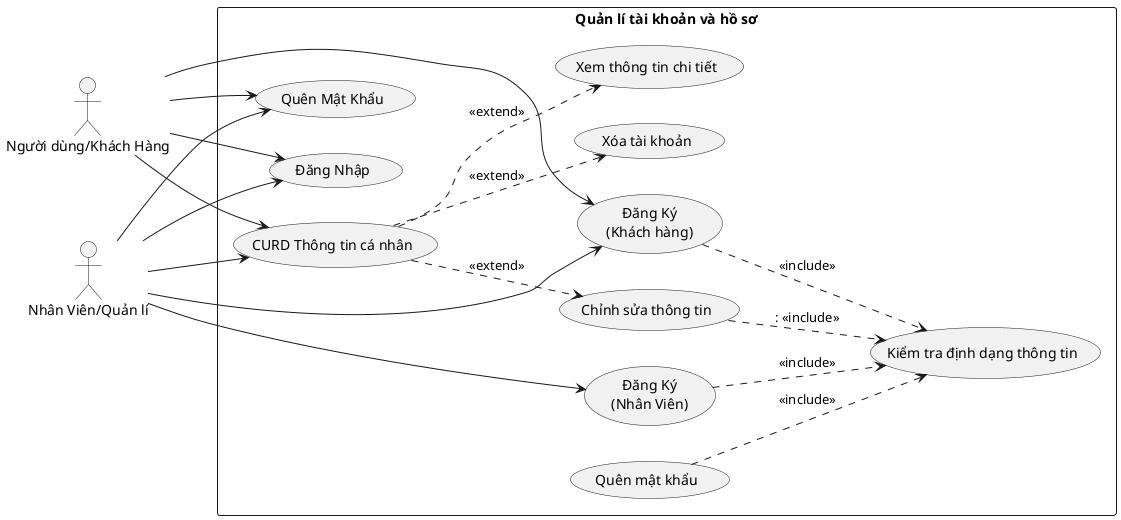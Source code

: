 @startuml
left to right direction
actor "Người dùng/Khách Hàng" as userCus
actor "Nhân Viên/Quản lí" as UserAg
rectangle "Quản lí tài khoản và hồ sơ" {
  usecase "Đăng Ký\n(Nhân Viên)" as registerAg
  usecase "Đăng Ký\n(Khách hàng)" as registerCus
  usecase "Đăng Nhập" as login
  usecase "CURD Thông tin cá nhân" as CURDProfile
  usecase "Quên Mật Khẩu" as forgotPassword
  usecase "Kiểm tra định dạng thông tin" as Checkvalidate

  CURDProfile ..> (Chỉnh sửa thông tin) : <<extend>>
  CURDProfile ..> (Xóa tài khoản) : <<extend>>
  CURDProfile ..> (Xem thông tin chi tiết) : <<extend>>
  (Chỉnh sửa thông tin) ..> Checkvalidate :: <<include>>
  (Quên mật khẩu) ..> Checkvalidate : <<include>>
  registerAg ..> Checkvalidate : <<include>>
  registerCus ..> Checkvalidate : <<include>>
}

userCus --> login 
userCus --> registerCus
userCus --> CURDProfile
userCus --> forgotPassword


UserAg --> login 
UserAg --> registerAg
UserAg --> CURDProfile
UserAg --> forgotPassword
UserAg --> registerCus


@enduml